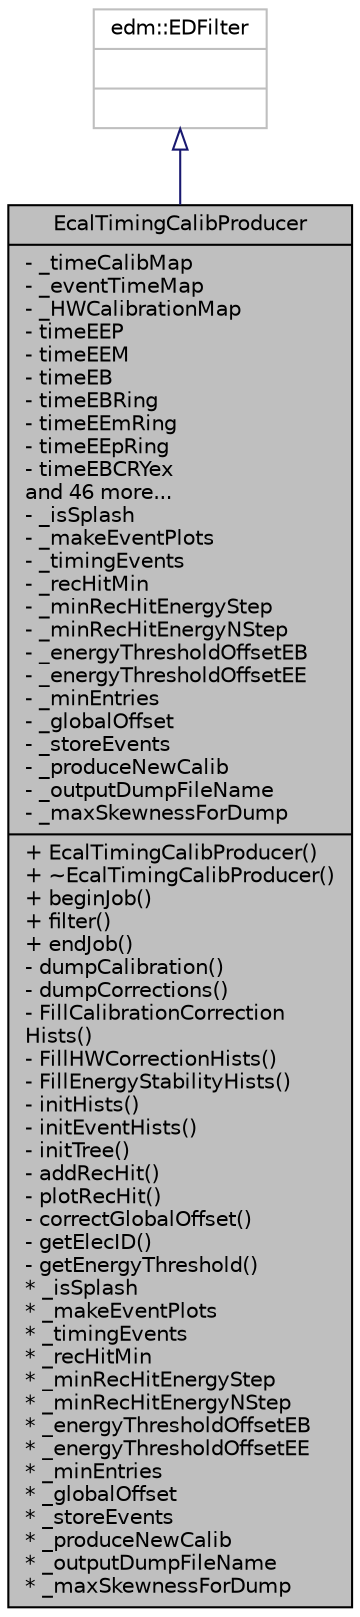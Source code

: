 digraph "EcalTimingCalibProducer"
{
 // INTERACTIVE_SVG=YES
  edge [fontname="Helvetica",fontsize="10",labelfontname="Helvetica",labelfontsize="10"];
  node [fontname="Helvetica",fontsize="10",shape=record];
  Node1 [label="{EcalTimingCalibProducer\n|- _timeCalibMap\l- _eventTimeMap\l- _HWCalibrationMap\l- timeEEP\l- timeEEM\l- timeEB\l- timeEBRing\l- timeEEmRing\l- timeEEpRing\l- timeEBCRYex\land 46 more...\l- _isSplash\l- _makeEventPlots\l- _timingEvents\l- _recHitMin\l- _minRecHitEnergyStep\l- _minRecHitEnergyNStep\l- _energyThresholdOffsetEB\l- _energyThresholdOffsetEE\l- _minEntries\l- _globalOffset\l- _storeEvents\l- _produceNewCalib\l- _outputDumpFileName\l- _maxSkewnessForDump\l|+ EcalTimingCalibProducer()\l+ ~EcalTimingCalibProducer()\l+ beginJob()\l+ filter()\l+ endJob()\l- dumpCalibration()\l- dumpCorrections()\l- FillCalibrationCorrection\lHists()\l- FillHWCorrectionHists()\l- FillEnergyStabilityHists()\l- initHists()\l- initEventHists()\l- initTree()\l- addRecHit()\l- plotRecHit()\l- correctGlobalOffset()\l- getElecID()\l- getEnergyThreshold()\l* _isSplash\l* _makeEventPlots\l* _timingEvents\l* _recHitMin\l* _minRecHitEnergyStep\l* _minRecHitEnergyNStep\l* _energyThresholdOffsetEB\l* _energyThresholdOffsetEE\l* _minEntries\l* _globalOffset\l* _storeEvents\l* _produceNewCalib\l* _outputDumpFileName\l* _maxSkewnessForDump\l}",height=0.2,width=0.4,color="black", fillcolor="grey75", style="filled" fontcolor="black"];
  Node2 -> Node1 [dir="back",color="midnightblue",fontsize="10",style="solid",arrowtail="onormal",fontname="Helvetica"];
  Node2 [label="{edm::EDFilter\n||}",height=0.2,width=0.4,color="grey75", fillcolor="white", style="filled"];
}

